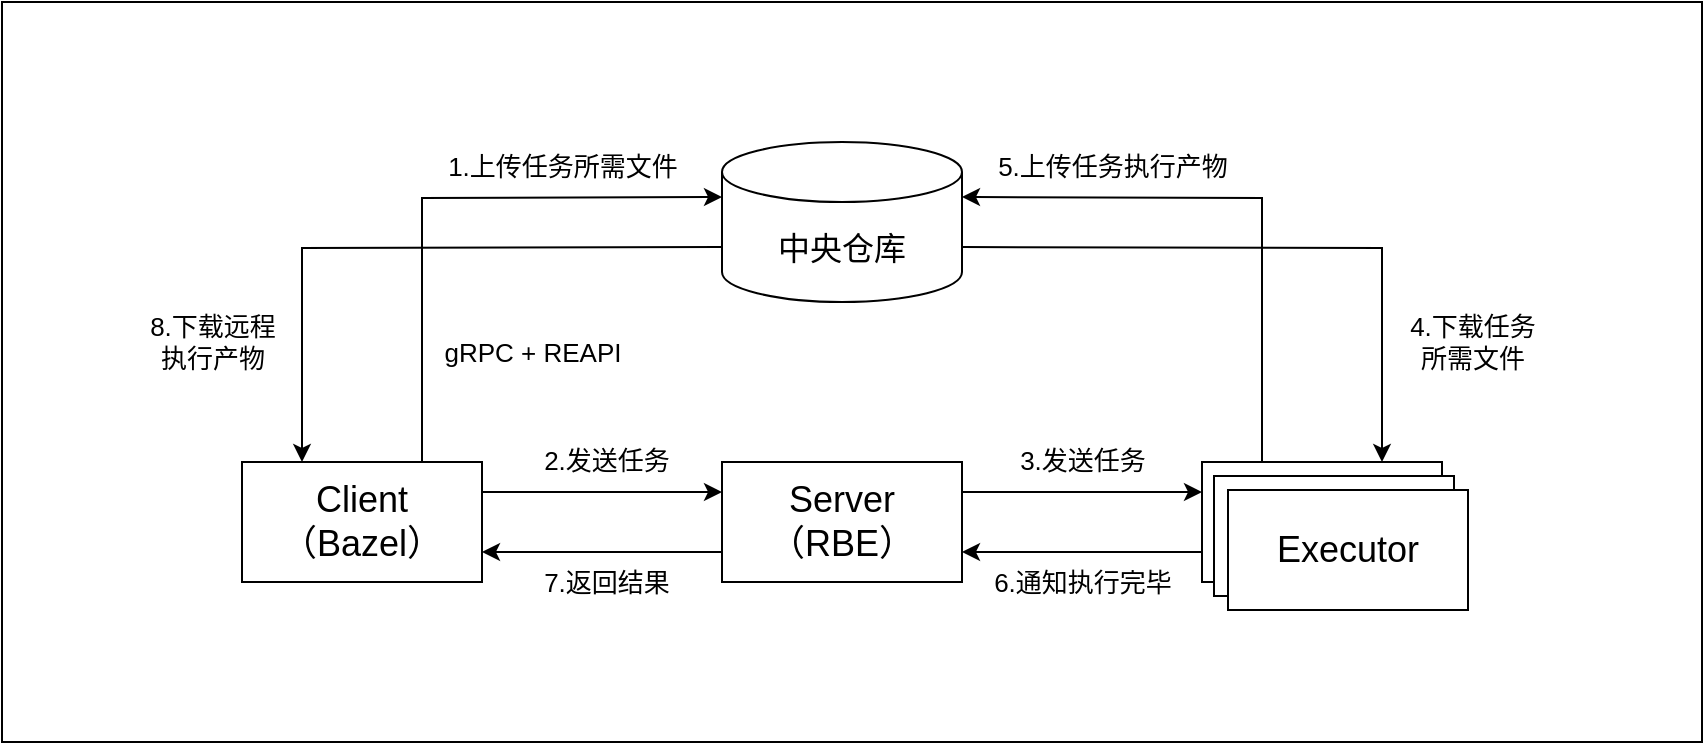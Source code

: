 <mxfile version="28.0.5">
  <diagram name="Page-1" id="BVU890VyiAhuRi7yRh8d">
    <mxGraphModel dx="1161" dy="892" grid="1" gridSize="10" guides="1" tooltips="1" connect="1" arrows="1" fold="1" page="1" pageScale="1" pageWidth="850" pageHeight="1100" math="0" shadow="0">
      <root>
        <mxCell id="0" />
        <mxCell id="1" parent="0" />
        <mxCell id="T8ba6v_VCAnFZzOgwk-e-24" value="" style="rounded=0;whiteSpace=wrap;html=1;" vertex="1" parent="1">
          <mxGeometry y="170" width="850" height="370" as="geometry" />
        </mxCell>
        <mxCell id="T8ba6v_VCAnFZzOgwk-e-1" value="&lt;font style=&quot;font-size: 16px;&quot;&gt;中央仓库&lt;/font&gt;" style="shape=cylinder3;whiteSpace=wrap;html=1;boundedLbl=1;backgroundOutline=1;size=15;" vertex="1" parent="1">
          <mxGeometry x="360" y="240" width="120" height="80" as="geometry" />
        </mxCell>
        <mxCell id="T8ba6v_VCAnFZzOgwk-e-2" value="&lt;font style=&quot;font-size: 18px;&quot;&gt;Server&lt;br&gt;（RBE）&lt;/font&gt;" style="rounded=0;whiteSpace=wrap;html=1;" vertex="1" parent="1">
          <mxGeometry x="360" y="400" width="120" height="60" as="geometry" />
        </mxCell>
        <mxCell id="T8ba6v_VCAnFZzOgwk-e-3" value="&lt;font style=&quot;font-size: 18px;&quot;&gt;Executor&lt;/font&gt;" style="rounded=0;whiteSpace=wrap;html=1;" vertex="1" parent="1">
          <mxGeometry x="600" y="400" width="120" height="60" as="geometry" />
        </mxCell>
        <mxCell id="T8ba6v_VCAnFZzOgwk-e-4" value="&lt;font style=&quot;font-size: 18px;&quot;&gt;Client&lt;br&gt;（Bazel）&lt;/font&gt;" style="rounded=0;whiteSpace=wrap;html=1;" vertex="1" parent="1">
          <mxGeometry x="120" y="400" width="120" height="60" as="geometry" />
        </mxCell>
        <mxCell id="T8ba6v_VCAnFZzOgwk-e-5" value="" style="endArrow=classic;html=1;rounded=0;entryX=0;entryY=0.25;entryDx=0;entryDy=0;exitX=1;exitY=0.25;exitDx=0;exitDy=0;" edge="1" parent="1" source="T8ba6v_VCAnFZzOgwk-e-4" target="T8ba6v_VCAnFZzOgwk-e-2">
          <mxGeometry width="50" height="50" relative="1" as="geometry">
            <mxPoint x="240" y="418" as="sourcePoint" />
            <mxPoint x="360" y="418" as="targetPoint" />
          </mxGeometry>
        </mxCell>
        <mxCell id="T8ba6v_VCAnFZzOgwk-e-6" value="" style="endArrow=classic;html=1;rounded=0;entryX=0;entryY=0.25;entryDx=0;entryDy=0;exitX=1;exitY=0.25;exitDx=0;exitDy=0;" edge="1" parent="1" source="T8ba6v_VCAnFZzOgwk-e-2" target="T8ba6v_VCAnFZzOgwk-e-3">
          <mxGeometry width="50" height="50" relative="1" as="geometry">
            <mxPoint x="350" y="520" as="sourcePoint" />
            <mxPoint x="470" y="520" as="targetPoint" />
          </mxGeometry>
        </mxCell>
        <mxCell id="T8ba6v_VCAnFZzOgwk-e-7" value="" style="endArrow=classic;html=1;rounded=0;entryX=1;entryY=0.75;entryDx=0;entryDy=0;exitX=0;exitY=0.75;exitDx=0;exitDy=0;" edge="1" parent="1" source="T8ba6v_VCAnFZzOgwk-e-3" target="T8ba6v_VCAnFZzOgwk-e-2">
          <mxGeometry width="50" height="50" relative="1" as="geometry">
            <mxPoint x="300" y="490" as="sourcePoint" />
            <mxPoint x="420" y="490" as="targetPoint" />
          </mxGeometry>
        </mxCell>
        <mxCell id="T8ba6v_VCAnFZzOgwk-e-8" value="" style="endArrow=classic;html=1;rounded=0;entryX=1;entryY=0.75;entryDx=0;entryDy=0;exitX=0;exitY=0.75;exitDx=0;exitDy=0;" edge="1" parent="1" source="T8ba6v_VCAnFZzOgwk-e-2" target="T8ba6v_VCAnFZzOgwk-e-4">
          <mxGeometry width="50" height="50" relative="1" as="geometry">
            <mxPoint x="440" y="540" as="sourcePoint" />
            <mxPoint x="560" y="540" as="targetPoint" />
          </mxGeometry>
        </mxCell>
        <mxCell id="T8ba6v_VCAnFZzOgwk-e-9" value="" style="endArrow=classic;html=1;rounded=0;entryX=0.75;entryY=0;entryDx=0;entryDy=0;exitX=1;exitY=0;exitDx=0;exitDy=52.5;exitPerimeter=0;" edge="1" parent="1" source="T8ba6v_VCAnFZzOgwk-e-1" target="T8ba6v_VCAnFZzOgwk-e-3">
          <mxGeometry width="50" height="50" relative="1" as="geometry">
            <mxPoint x="290" y="540" as="sourcePoint" />
            <mxPoint x="410" y="540" as="targetPoint" />
            <Array as="points">
              <mxPoint x="690" y="293" />
            </Array>
          </mxGeometry>
        </mxCell>
        <mxCell id="T8ba6v_VCAnFZzOgwk-e-10" value="" style="endArrow=classic;html=1;rounded=0;entryX=1;entryY=0;entryDx=0;entryDy=27.5;exitX=0.25;exitY=0;exitDx=0;exitDy=0;entryPerimeter=0;" edge="1" parent="1" source="T8ba6v_VCAnFZzOgwk-e-3" target="T8ba6v_VCAnFZzOgwk-e-1">
          <mxGeometry width="50" height="50" relative="1" as="geometry">
            <mxPoint x="510" y="360" as="sourcePoint" />
            <mxPoint x="630" y="360" as="targetPoint" />
            <Array as="points">
              <mxPoint x="630" y="268" />
            </Array>
          </mxGeometry>
        </mxCell>
        <mxCell id="T8ba6v_VCAnFZzOgwk-e-11" value="" style="endArrow=classic;html=1;rounded=0;entryX=0.25;entryY=0;entryDx=0;entryDy=0;exitX=0;exitY=0;exitDx=0;exitDy=52.5;exitPerimeter=0;" edge="1" parent="1" source="T8ba6v_VCAnFZzOgwk-e-1" target="T8ba6v_VCAnFZzOgwk-e-4">
          <mxGeometry width="50" height="50" relative="1" as="geometry">
            <mxPoint x="450" y="400" as="sourcePoint" />
            <mxPoint x="570" y="400" as="targetPoint" />
            <Array as="points">
              <mxPoint x="150" y="293" />
            </Array>
          </mxGeometry>
        </mxCell>
        <mxCell id="T8ba6v_VCAnFZzOgwk-e-12" value="" style="endArrow=classic;html=1;rounded=0;entryX=0;entryY=0;entryDx=0;entryDy=27.5;exitX=0.75;exitY=0;exitDx=0;exitDy=0;entryPerimeter=0;" edge="1" parent="1" source="T8ba6v_VCAnFZzOgwk-e-4" target="T8ba6v_VCAnFZzOgwk-e-1">
          <mxGeometry width="50" height="50" relative="1" as="geometry">
            <mxPoint x="250" y="340" as="sourcePoint" />
            <mxPoint x="370" y="340" as="targetPoint" />
            <Array as="points">
              <mxPoint x="210" y="268" />
            </Array>
          </mxGeometry>
        </mxCell>
        <mxCell id="T8ba6v_VCAnFZzOgwk-e-13" value="&lt;font style=&quot;font-size: 13px;&quot;&gt;1.上传任务所需文件&lt;/font&gt;" style="text;html=1;align=center;verticalAlign=middle;resizable=0;points=[];autosize=1;strokeColor=none;fillColor=none;" vertex="1" parent="1">
          <mxGeometry x="210" y="237" width="140" height="30" as="geometry" />
        </mxCell>
        <mxCell id="T8ba6v_VCAnFZzOgwk-e-14" value="&lt;font style=&quot;font-size: 13px;&quot;&gt;2.发送任务&lt;/font&gt;" style="text;html=1;align=center;verticalAlign=middle;resizable=0;points=[];autosize=1;strokeColor=none;fillColor=none;" vertex="1" parent="1">
          <mxGeometry x="257" y="384" width="90" height="30" as="geometry" />
        </mxCell>
        <mxCell id="T8ba6v_VCAnFZzOgwk-e-15" value="&lt;font style=&quot;font-size: 13px;&quot;&gt;3.发送任务&lt;/font&gt;" style="text;html=1;align=center;verticalAlign=middle;resizable=0;points=[];autosize=1;strokeColor=none;fillColor=none;" vertex="1" parent="1">
          <mxGeometry x="495" y="384" width="90" height="30" as="geometry" />
        </mxCell>
        <mxCell id="T8ba6v_VCAnFZzOgwk-e-16" value="&lt;font style=&quot;font-size: 13px;&quot;&gt;4.下载任务&lt;br&gt;所需文件&lt;/font&gt;" style="text;html=1;align=center;verticalAlign=middle;resizable=0;points=[];autosize=1;strokeColor=none;fillColor=none;" vertex="1" parent="1">
          <mxGeometry x="690" y="320" width="90" height="40" as="geometry" />
        </mxCell>
        <mxCell id="T8ba6v_VCAnFZzOgwk-e-17" value="&lt;span style=&quot;font-size: 13px;&quot;&gt;5.上传任务执行产物&lt;/span&gt;" style="text;html=1;align=center;verticalAlign=middle;resizable=0;points=[];autosize=1;strokeColor=none;fillColor=none;" vertex="1" parent="1">
          <mxGeometry x="485" y="237" width="140" height="30" as="geometry" />
        </mxCell>
        <mxCell id="T8ba6v_VCAnFZzOgwk-e-18" value="&lt;span style=&quot;font-size: 13px;&quot;&gt;6.通知执行完毕&lt;/span&gt;" style="text;html=1;align=center;verticalAlign=middle;resizable=0;points=[];autosize=1;strokeColor=none;fillColor=none;" vertex="1" parent="1">
          <mxGeometry x="485" y="445" width="110" height="30" as="geometry" />
        </mxCell>
        <mxCell id="T8ba6v_VCAnFZzOgwk-e-20" value="&lt;span style=&quot;font-size: 13px;&quot;&gt;7.返回结果&lt;/span&gt;" style="text;html=1;align=center;verticalAlign=middle;resizable=0;points=[];autosize=1;strokeColor=none;fillColor=none;" vertex="1" parent="1">
          <mxGeometry x="257" y="445" width="90" height="30" as="geometry" />
        </mxCell>
        <mxCell id="T8ba6v_VCAnFZzOgwk-e-23" value="&lt;span style=&quot;font-size: 13px;&quot;&gt;8.下载远程&lt;br&gt;执行产物&lt;/span&gt;" style="text;html=1;align=center;verticalAlign=middle;resizable=0;points=[];autosize=1;strokeColor=none;fillColor=none;" vertex="1" parent="1">
          <mxGeometry x="60" y="320" width="90" height="40" as="geometry" />
        </mxCell>
        <mxCell id="T8ba6v_VCAnFZzOgwk-e-27" value="&lt;font style=&quot;font-size: 13px;&quot;&gt;gRPC + REAPI&lt;/font&gt;" style="text;html=1;align=center;verticalAlign=middle;resizable=0;points=[];autosize=1;strokeColor=none;fillColor=none;" vertex="1" parent="1">
          <mxGeometry x="210" y="330" width="110" height="30" as="geometry" />
        </mxCell>
        <mxCell id="T8ba6v_VCAnFZzOgwk-e-29" value="&lt;font style=&quot;font-size: 18px;&quot;&gt;Executor&lt;/font&gt;" style="rounded=0;whiteSpace=wrap;html=1;" vertex="1" parent="1">
          <mxGeometry x="606" y="407" width="120" height="60" as="geometry" />
        </mxCell>
        <mxCell id="T8ba6v_VCAnFZzOgwk-e-30" value="&lt;font style=&quot;font-size: 18px;&quot;&gt;Executor&lt;/font&gt;" style="rounded=0;whiteSpace=wrap;html=1;" vertex="1" parent="1">
          <mxGeometry x="613" y="414" width="120" height="60" as="geometry" />
        </mxCell>
      </root>
    </mxGraphModel>
  </diagram>
</mxfile>
